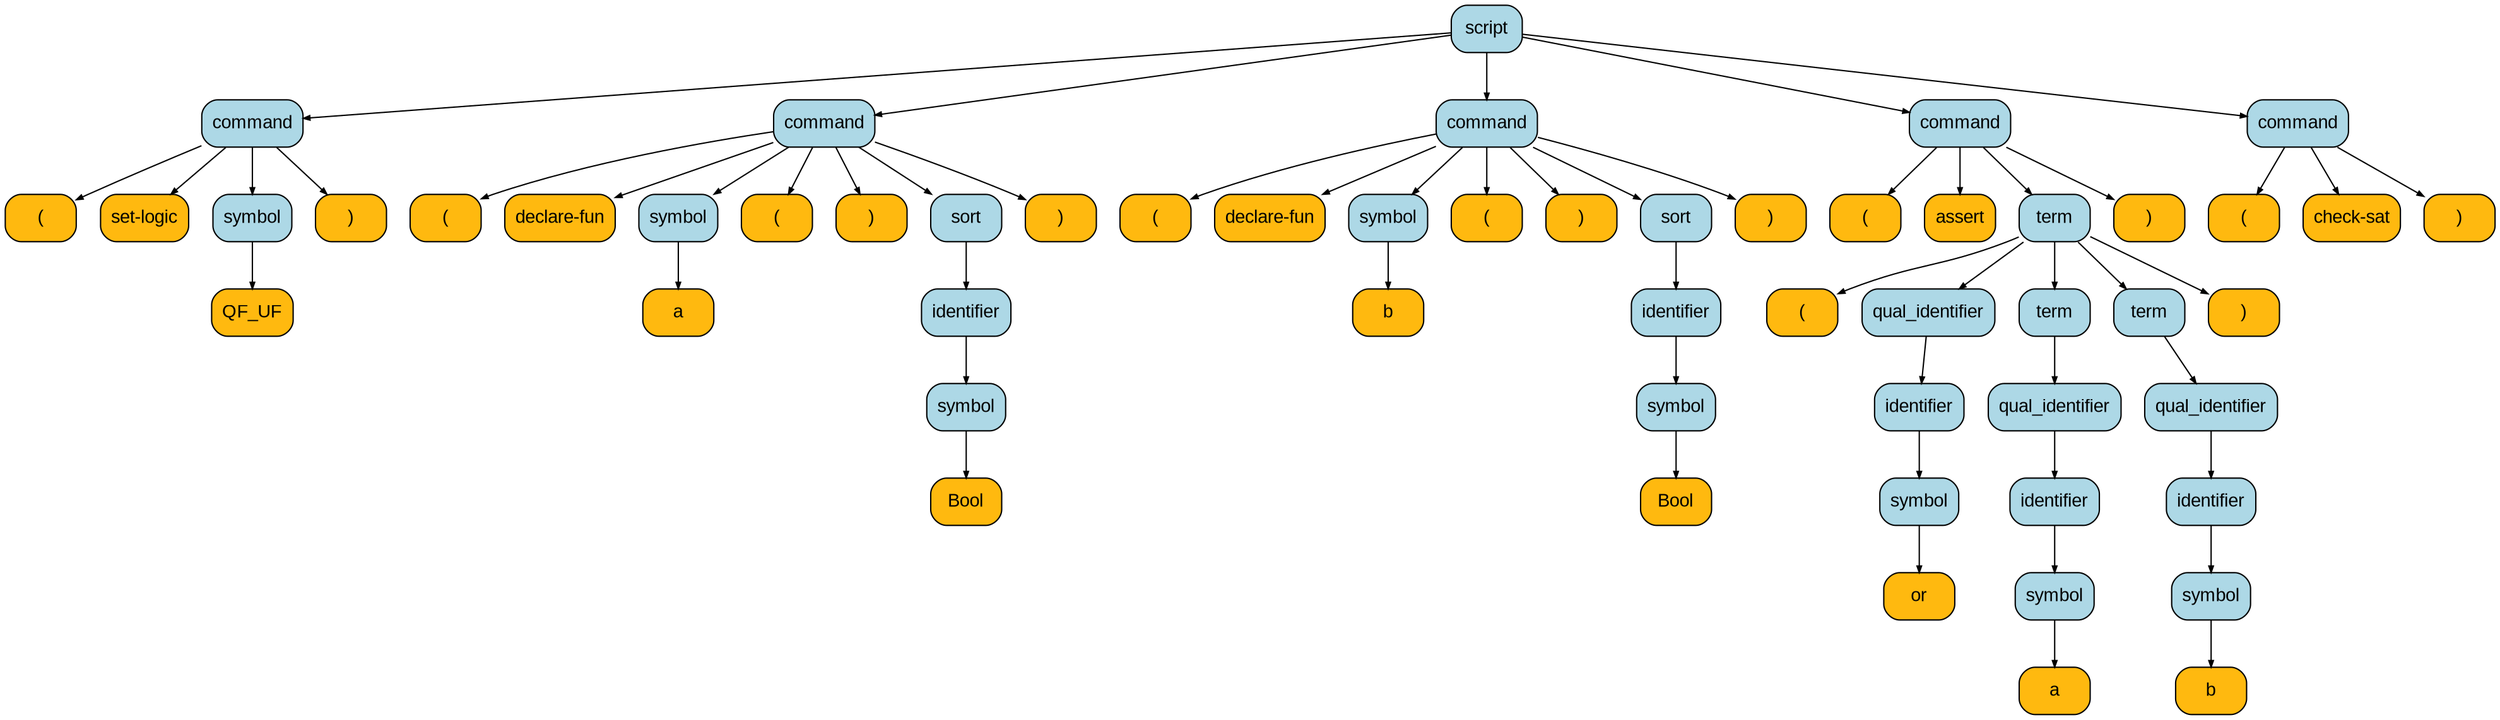 digraph ParseTree {
    node [shape=box, style="rounded, filled", fontname="Arial"];
    edge [arrowsize=0.5];

    // Nodes
    node0 [fillcolor=lightblue, label="script"]
    node1 [fillcolor=lightblue, label="command"]
    node2 [fillcolor=darkgoldenrod1, label="("]
    node3 [fillcolor=darkgoldenrod1, label="set-logic"]
    node4 [fillcolor=lightblue, label="symbol"]
    node5 [fillcolor=darkgoldenrod1, label="QF_UF"]
    node6 [fillcolor=darkgoldenrod1, label=")"]
    node7 [fillcolor=lightblue, label="command"]
    node8 [fillcolor=darkgoldenrod1, label="("]
    node9 [fillcolor=darkgoldenrod1, label="declare-fun"]
    node10 [fillcolor=lightblue, label="symbol"]
    node11 [fillcolor=darkgoldenrod1, label="a"]
    node12 [fillcolor=darkgoldenrod1, label="("]
    node13 [fillcolor=darkgoldenrod1, label=")"]
    node14 [fillcolor=lightblue, label="sort"]
    node15 [fillcolor=lightblue, label="identifier"]
    node16 [fillcolor=lightblue, label="symbol"]
    node17 [fillcolor=darkgoldenrod1, label="Bool"]
    node18 [fillcolor=darkgoldenrod1, label=")"]
    node19 [fillcolor=lightblue, label="command"]
    node20 [fillcolor=darkgoldenrod1, label="("]
    node21 [fillcolor=darkgoldenrod1, label="declare-fun"]
    node22 [fillcolor=lightblue, label="symbol"]
    node23 [fillcolor=darkgoldenrod1, label="b"]
    node24 [fillcolor=darkgoldenrod1, label="("]
    node25 [fillcolor=darkgoldenrod1, label=")"]
    node26 [fillcolor=lightblue, label="sort"]
    node27 [fillcolor=lightblue, label="identifier"]
    node28 [fillcolor=lightblue, label="symbol"]
    node29 [fillcolor=darkgoldenrod1, label="Bool"]
    node30 [fillcolor=darkgoldenrod1, label=")"]
    node31 [fillcolor=lightblue, label="command"]
    node32 [fillcolor=darkgoldenrod1, label="("]
    node33 [fillcolor=darkgoldenrod1, label="assert"]
    node34 [fillcolor=lightblue, label="term"]
    node35 [fillcolor=darkgoldenrod1, label="("]
    node36 [fillcolor=lightblue, label="qual_identifier"]
    node37 [fillcolor=lightblue, label="identifier"]
    node38 [fillcolor=lightblue, label="symbol"]
    node39 [fillcolor=darkgoldenrod1, label="or"]
    node40 [fillcolor=lightblue, label="term"]
    node41 [fillcolor=lightblue, label="qual_identifier"]
    node42 [fillcolor=lightblue, label="identifier"]
    node43 [fillcolor=lightblue, label="symbol"]
    node44 [fillcolor=darkgoldenrod1, label="a"]
    node45 [fillcolor=lightblue, label="term"]
    node46 [fillcolor=lightblue, label="qual_identifier"]
    node47 [fillcolor=lightblue, label="identifier"]
    node48 [fillcolor=lightblue, label="symbol"]
    node49 [fillcolor=darkgoldenrod1, label="b"]
    node50 [fillcolor=darkgoldenrod1, label=")"]
    node51 [fillcolor=darkgoldenrod1, label=")"]
    node52 [fillcolor=lightblue, label="command"]
    node53 [fillcolor=darkgoldenrod1, label="("]
    node54 [fillcolor=darkgoldenrod1, label="check-sat"]
    node55 [fillcolor=darkgoldenrod1, label=")"]

    // Edges
    node1 -> node2
    node1 -> node3
    node4 -> node5
    node1 -> node4
    node1 -> node6
    node0 -> node1
    node7 -> node8
    node7 -> node9
    node10 -> node11
    node7 -> node10
    node7 -> node12
    node7 -> node13
    node16 -> node17
    node15 -> node16
    node14 -> node15
    node7 -> node14
    node7 -> node18
    node0 -> node7
    node19 -> node20
    node19 -> node21
    node22 -> node23
    node19 -> node22
    node19 -> node24
    node19 -> node25
    node28 -> node29
    node27 -> node28
    node26 -> node27
    node19 -> node26
    node19 -> node30
    node0 -> node19
    node31 -> node32
    node31 -> node33
    node34 -> node35
    node38 -> node39
    node37 -> node38
    node36 -> node37
    node34 -> node36
    node43 -> node44
    node42 -> node43
    node41 -> node42
    node40 -> node41
    node34 -> node40
    node48 -> node49
    node47 -> node48
    node46 -> node47
    node45 -> node46
    node34 -> node45
    node34 -> node50
    node31 -> node34
    node31 -> node51
    node0 -> node31
    node52 -> node53
    node52 -> node54
    node52 -> node55
    node0 -> node52
}